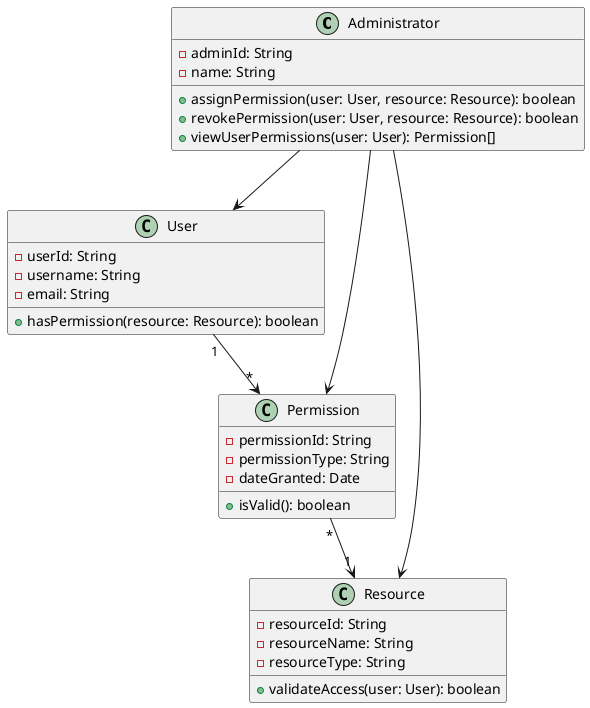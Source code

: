 @startuml
class Administrator {
    - adminId: String
    - name: String
    + assignPermission(user: User, resource: Resource): boolean
    + revokePermission(user: User, resource: Resource): boolean
    + viewUserPermissions(user: User): Permission[]
}

class User {
    - userId: String
    - username: String
    - email: String
    + hasPermission(resource: Resource): boolean
}

class Permission {
    - permissionId: String
    - permissionType: String
    - dateGranted: Date
    + isValid(): boolean
}

class Resource {
    - resourceId: String
    - resourceName: String
    - resourceType: String
    + validateAccess(user: User): boolean
}

Administrator --> User
Administrator --> Permission
Administrator --> Resource
User "1" --> "*" Permission
Permission "*" --> "1" Resource
@enduml